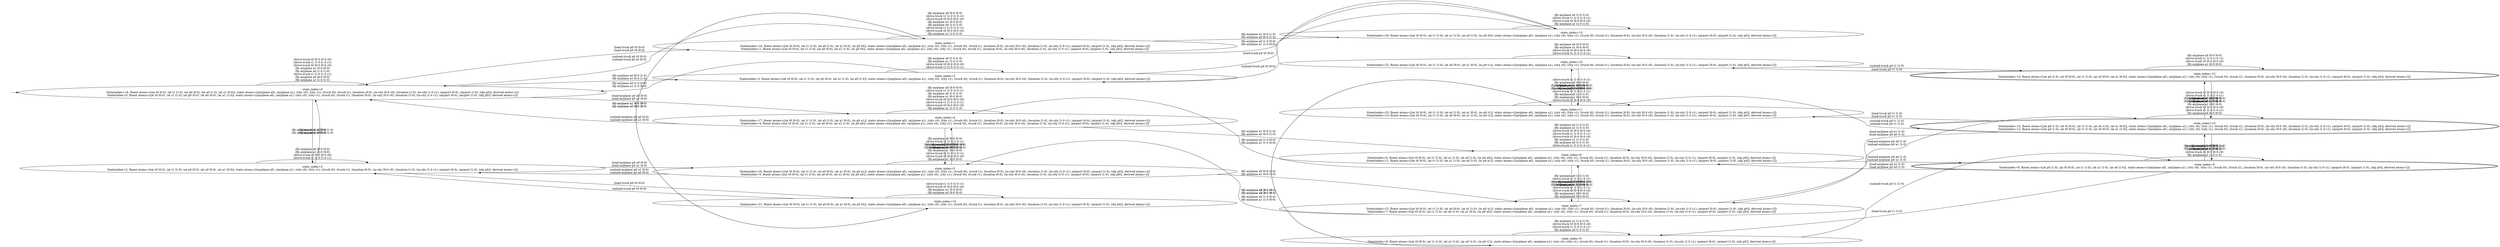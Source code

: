 digraph {
rankdir="LR"
s0[label="state_index=0
State(index=18, fluent atoms=[(at t0 l0-0), (at t1 l1-0), (at p0 l0-0), (at a0 l1-0), (at a1 l0-0)], static atoms=[(airplane a0), (airplane a1), (city c0), (city c1), (truck t0), (truck t1), (location l0-0), (in-city l0-0 c0), (location l1-0), (in-city l1-0 c1), (airport l0-0), (airport l1-0), (obj p0)], derived atoms=[])
State(index=0, fluent atoms=[(at t0 l0-0), (at t1 l1-0), (at p0 l0-0), (at a0 l0-0), (at a1 l1-0)], static atoms=[(airplane a0), (airplane a1), (city c0), (city c1), (truck t0), (truck t1), (location l0-0), (in-city l0-0 c0), (location l1-0), (in-city l1-0 c1), (airport l0-0), (airport l1-0), (obj p0)], derived atoms=[])
"]
s1[label="state_index=1
State(index=19, fluent atoms=[(at t0 l0-0), (at t1 l1-0), (at a0 l1-0), (at a1 l0-0), (in p0 t0)], static atoms=[(airplane a0), (airplane a1), (city c0), (city c1), (truck t0), (truck t1), (location l0-0), (in-city l0-0 c0), (location l1-0), (in-city l1-0 c1), (airport l0-0), (airport l1-0), (obj p0)], derived atoms=[])
State(index=1, fluent atoms=[(at t0 l0-0), (at t1 l1-0), (at a0 l0-0), (at a1 l1-0), (in p0 t0)], static atoms=[(airplane a0), (airplane a1), (city c0), (city c1), (truck t0), (truck t1), (location l0-0), (in-city l0-0 c0), (location l1-0), (in-city l1-0 c1), (airport l0-0), (airport l1-0), (obj p0)], derived atoms=[])
"]
s2[label="state_index=2
State(index=2, fluent atoms=[(at t0 l0-0), (at t1 l1-0), (at p0 l0-0), (at a0 l0-0), (at a1 l0-0)], static atoms=[(airplane a0), (airplane a1), (city c0), (city c1), (truck t0), (truck t1), (location l0-0), (in-city l0-0 c0), (location l1-0), (in-city l1-0 c1), (airport l0-0), (airport l1-0), (obj p0)], derived atoms=[])
"]
s3[label="state_index=3
State(index=3, fluent atoms=[(at t0 l0-0), (at t1 l1-0), (at p0 l0-0), (at a1 l1-0), (at a0 l1-0)], static atoms=[(airplane a0), (airplane a1), (city c0), (city c1), (truck t0), (truck t1), (location l0-0), (in-city l0-0 c0), (location l1-0), (in-city l1-0 c1), (airport l0-0), (airport l1-0), (obj p0)], derived atoms=[])
"]
s4[label="state_index=4
State(index=17, fluent atoms=[(at t0 l0-0), (at t1 l1-0), (at a0 l1-0), (at a1 l0-0), (in p0 a1)], static atoms=[(airplane a0), (airplane a1), (city c0), (city c1), (truck t0), (truck t1), (location l0-0), (in-city l0-0 c0), (location l1-0), (in-city l1-0 c1), (airport l0-0), (airport l1-0), (obj p0)], derived atoms=[])
State(index=4, fluent atoms=[(at t0 l0-0), (at t1 l1-0), (at a0 l0-0), (at a1 l1-0), (in p0 a0)], static atoms=[(airplane a0), (airplane a1), (city c0), (city c1), (truck t0), (truck t1), (location l0-0), (in-city l0-0 c0), (location l1-0), (in-city l1-0 c1), (airport l0-0), (airport l1-0), (obj p0)], derived atoms=[])
"]
s5[label="state_index=5
State(index=16, fluent atoms=[(at t0 l0-0), (at t1 l1-0), (at a0 l0-0), (at a1 l0-0), (in p0 a1)], static atoms=[(airplane a0), (airplane a1), (city c0), (city c1), (truck t0), (truck t1), (location l0-0), (in-city l0-0 c0), (location l1-0), (in-city l1-0 c1), (airport l0-0), (airport l1-0), (obj p0)], derived atoms=[])
State(index=5, fluent atoms=[(at t0 l0-0), (at t1 l1-0), (at a0 l0-0), (at a1 l0-0), (in p0 a0)], static atoms=[(airplane a0), (airplane a1), (city c0), (city c1), (truck t0), (truck t1), (location l0-0), (in-city l0-0 c0), (location l1-0), (in-city l1-0 c1), (airport l0-0), (airport l1-0), (obj p0)], derived atoms=[])
"]
s6[label="state_index=6
State(index=6, fluent atoms=[(at t0 l0-0), (at t1 l1-0), (at a1 l1-0), (at a0 l1-0), (in p0 a0)], static atoms=[(airplane a0), (airplane a1), (city c0), (city c1), (truck t0), (truck t1), (location l0-0), (in-city l0-0 c0), (location l1-0), (in-city l1-0 c1), (airport l0-0), (airport l1-0), (obj p0)], derived atoms=[])
State(index=11, fluent atoms=[(at t0 l0-0), (at t1 l1-0), (at a1 l1-0), (at a0 l1-0), (in p0 a1)], static atoms=[(airplane a0), (airplane a1), (city c0), (city c1), (truck t0), (truck t1), (location l0-0), (in-city l0-0 c0), (location l1-0), (in-city l1-0 c1), (airport l0-0), (airport l1-0), (obj p0)], derived atoms=[])
"]
s7[label="state_index=7
State(index=15, fluent atoms=[(at t0 l0-0), (at t1 l1-0), (at a0 l0-0), (at a1 l1-0), (in p0 a1)], static atoms=[(airplane a0), (airplane a1), (city c0), (city c1), (truck t0), (truck t1), (location l0-0), (in-city l0-0 c0), (location l1-0), (in-city l1-0 c1), (airport l0-0), (airport l1-0), (obj p0)], derived atoms=[])
State(index=7, fluent atoms=[(at t0 l0-0), (at t1 l1-0), (at a0 l1-0), (at a1 l0-0), (in p0 a0)], static atoms=[(airplane a0), (airplane a1), (city c0), (city c1), (truck t0), (truck t1), (location l0-0), (in-city l0-0 c0), (location l1-0), (in-city l1-0 c1), (airport l0-0), (airport l1-0), (obj p0)], derived atoms=[])
"]
s8[peripheries=2,label="state_index=8
State(index=8, fluent atoms=[(at p0 l1-0), (at t0 l0-0), (at t1 l1-0), (at a1 l1-0), (at a0 l1-0)], static atoms=[(airplane a0), (airplane a1), (city c0), (city c1), (truck t0), (truck t1), (location l0-0), (in-city l0-0 c0), (location l1-0), (in-city l1-0 c1), (airport l0-0), (airport l1-0), (obj p0)], derived atoms=[])
"]
s9[label="state_index=9
State(index=9, fluent atoms=[(at t0 l0-0), (at t1 l1-0), (at a1 l1-0), (at a0 l1-0), (in p0 t1)], static atoms=[(airplane a0), (airplane a1), (city c0), (city c1), (truck t0), (truck t1), (location l0-0), (in-city l0-0 c0), (location l1-0), (in-city l1-0 c1), (airport l0-0), (airport l1-0), (obj p0)], derived atoms=[])
"]
s10[peripheries=2,label="state_index=10
State(index=10, fluent atoms=[(at p0 l1-0), (at t0 l0-0), (at t1 l1-0), (at a0 l1-0), (at a1 l0-0)], static atoms=[(airplane a0), (airplane a1), (city c0), (city c1), (truck t0), (truck t1), (location l0-0), (in-city l0-0 c0), (location l1-0), (in-city l1-0 c1), (airport l0-0), (airport l1-0), (obj p0)], derived atoms=[])
State(index=12, fluent atoms=[(at p0 l1-0), (at t0 l0-0), (at t1 l1-0), (at a0 l0-0), (at a1 l1-0)], static atoms=[(airplane a0), (airplane a1), (city c0), (city c1), (truck t0), (truck t1), (location l0-0), (in-city l0-0 c0), (location l1-0), (in-city l1-0 c1), (airport l0-0), (airport l1-0), (obj p0)], derived atoms=[])
"]
s11[label="state_index=11
State(index=23, fluent atoms=[(at t0 l0-0), (at t1 l1-0), (at a0 l1-0), (at a1 l0-0), (in p0 t1)], static atoms=[(airplane a0), (airplane a1), (city c0), (city c1), (truck t0), (truck t1), (location l0-0), (in-city l0-0 c0), (location l1-0), (in-city l1-0 c1), (airport l0-0), (airport l1-0), (obj p0)], derived atoms=[])
State(index=13, fluent atoms=[(at t0 l0-0), (at t1 l1-0), (at a0 l0-0), (at a1 l1-0), (in p0 t1)], static atoms=[(airplane a0), (airplane a1), (city c0), (city c1), (truck t0), (truck t1), (location l0-0), (in-city l0-0 c0), (location l1-0), (in-city l1-0 c1), (airport l0-0), (airport l1-0), (obj p0)], derived atoms=[])
"]
s12[peripheries=2,label="state_index=12
State(index=14, fluent atoms=[(at p0 l1-0), (at t0 l0-0), (at t1 l1-0), (at a0 l0-0), (at a1 l0-0)], static atoms=[(airplane a0), (airplane a1), (city c0), (city c1), (truck t0), (truck t1), (location l0-0), (in-city l0-0 c0), (location l1-0), (in-city l1-0 c1), (airport l0-0), (airport l1-0), (obj p0)], derived atoms=[])
"]
s13[label="state_index=13
State(index=20, fluent atoms=[(at t0 l0-0), (at t1 l1-0), (at a1 l1-0), (at a0 l1-0), (in p0 t0)], static atoms=[(airplane a0), (airplane a1), (city c0), (city c1), (truck t0), (truck t1), (location l0-0), (in-city l0-0 c0), (location l1-0), (in-city l1-0 c1), (airport l0-0), (airport l1-0), (obj p0)], derived atoms=[])
"]
s14[label="state_index=14
State(index=21, fluent atoms=[(at t0 l0-0), (at t1 l1-0), (at a0 l0-0), (at a1 l0-0), (in p0 t0)], static atoms=[(airplane a0), (airplane a1), (city c0), (city c1), (truck t0), (truck t1), (location l0-0), (in-city l0-0 c0), (location l1-0), (in-city l1-0 c1), (airport l0-0), (airport l1-0), (obj p0)], derived atoms=[])
"]
s15[label="state_index=15
State(index=22, fluent atoms=[(at t0 l0-0), (at t1 l1-0), (at a0 l0-0), (at a1 l0-0), (in p0 t1)], static atoms=[(airplane a0), (airplane a1), (city c0), (city c1), (truck t0), (truck t1), (location l0-0), (in-city l0-0 c0), (location l1-0), (in-city l1-0 c1), (airport l0-0), (airport l1-0), (obj p0)], derived atoms=[])
"]
Dangling [ label = "", style = invis ]
{ rank = same; Dangling }
Dangling -> s0
{ rank = same; s13}
{ rank = same; s1,s3,s14}
{ rank = same; s0,s2}
{ rank = same; s4,s5}
{ rank = same; s6,s7,s9,s11,s15}
{ rank = same; s8,s10,s12}
s0->s0 [label="(drive-truck t0 l0-0 l0-0 c0)
(drive-truck t1 l1-0 l1-0 c1)
(drive-truck t0 l0-0 l0-0 c0)
(fly-airplane a1 l0-0 l0-0)
(fly-airplane a0 l1-0 l1-0)
(drive-truck t1 l1-0 l1-0 c1)
(fly-airplane a0 l0-0 l0-0)
(fly-airplane a1 l1-0 l1-0)
"]
s0->s1 [label="(load-truck p0 t0 l0-0)
(load-truck p0 t0 l0-0)
"]
s0->s2 [label="(fly-airplane a1 l1-0 l0-0)
(fly-airplane a0 l1-0 l0-0)
"]
s0->s3 [label="(fly-airplane a0 l0-0 l1-0)
(fly-airplane a1 l0-0 l1-0)
"]
s0->s4 [label="(load-airplane p0 a0 l0-0)
(load-airplane p0 a1 l0-0)
"]
s1->s0 [label="(unload-truck p0 t0 l0-0)
(unload-truck p0 t0 l0-0)
"]
s1->s1 [label="(fly-airplane a0 l0-0 l0-0)
(drive-truck t1 l1-0 l1-0 c1)
(drive-truck t0 l0-0 l0-0 c0)
(fly-airplane a1 l0-0 l0-0)
(fly-airplane a0 l1-0 l1-0)
(drive-truck t1 l1-0 l1-0 c1)
(drive-truck t0 l0-0 l0-0 c0)
(fly-airplane a1 l1-0 l1-0)
"]
s1->s13 [label="(fly-airplane a1 l0-0 l1-0)
(fly-airplane a0 l0-0 l1-0)
"]
s1->s14 [label="(fly-airplane a1 l1-0 l0-0)
(fly-airplane a0 l1-0 l0-0)
"]
s2->s0 [label="(fly-airplane a1 l0-0 l1-0)
(fly-airplane a0 l0-0 l1-0)
"]
s2->s2 [label="(fly-airplane a0 l0-0 l0-0)
(fly-airplane a1 l0-0 l0-0)
(drive-truck t0 l0-0 l0-0 c0)
(drive-truck t1 l1-0 l1-0 c1)
"]
s2->s5 [label="(load-airplane p0 a0 l0-0)
(load-airplane p0 a1 l0-0)
"]
s2->s14 [label="(load-truck p0 t0 l0-0)
"]
s3->s0 [label="(fly-airplane a0 l1-0 l0-0)
(fly-airplane a1 l1-0 l0-0)
"]
s3->s3 [label="(fly-airplane a0 l1-0 l1-0)
(fly-airplane a1 l1-0 l1-0)
(drive-truck t0 l0-0 l0-0 c0)
(drive-truck t1 l1-0 l1-0 c1)
"]
s3->s13 [label="(load-truck p0 t0 l0-0)
"]
s4->s0 [label="(unload-airplane p0 a0 l0-0)
(unload-airplane p0 a1 l0-0)
"]
s4->s4 [label="(fly-airplane a0 l0-0 l0-0)
(drive-truck t1 l1-0 l1-0 c1)
(fly-airplane a0 l1-0 l1-0)
(fly-airplane a1 l0-0 l0-0)
(drive-truck t0 l0-0 l0-0 c0)
(drive-truck t1 l1-0 l1-0 c1)
(drive-truck t0 l0-0 l0-0 c0)
(fly-airplane a1 l1-0 l1-0)
"]
s4->s5 [label="(fly-airplane a0 l1-0 l0-0)
(fly-airplane a1 l1-0 l0-0)
"]
s4->s6 [label="(fly-airplane a1 l0-0 l1-0)
(fly-airplane a0 l0-0 l1-0)
"]
s5->s2 [label="(unload-airplane p0 a1 l0-0)
(unload-airplane p0 a0 l0-0)
"]
s5->s4 [label="(fly-airplane a0 l0-0 l1-0)
(fly-airplane a1 l0-0 l1-0)
"]
s5->s5 [label="(fly-airplane a0 l0-0 l0-0)
(drive-truck t1 l1-0 l1-0 c1)
(drive-truck t0 l0-0 l0-0 c0)
(fly-airplane a0 l0-0 l0-0)
(fly-airplane a1 l0-0 l0-0)
(drive-truck t1 l1-0 l1-0 c1)
(drive-truck t0 l0-0 l0-0 c0)
(fly-airplane a1 l0-0 l0-0)
"]
s5->s7 [label="(fly-airplane a0 l0-0 l1-0)
(fly-airplane a1 l0-0 l1-0)
"]
s6->s4 [label="(fly-airplane a0 l1-0 l0-0)
(fly-airplane a1 l1-0 l0-0)
"]
s6->s6 [label="(fly-airplane a0 l1-0 l1-0)
(fly-airplane a1 l1-0 l1-0)
(drive-truck t0 l0-0 l0-0 c0)
(drive-truck t1 l1-0 l1-0 c1)
(drive-truck t0 l0-0 l0-0 c0)
(fly-airplane a1 l1-0 l1-0)
(fly-airplane a0 l1-0 l1-0)
(drive-truck t1 l1-0 l1-0 c1)
"]
s6->s7 [label="(fly-airplane a1 l1-0 l0-0)
(fly-airplane a0 l1-0 l0-0)
"]
s6->s8 [label="(unload-airplane p0 a0 l1-0)
(unload-airplane p0 a1 l1-0)
"]
s7->s5 [label="(fly-airplane a0 l1-0 l0-0)
(fly-airplane a1 l1-0 l0-0)
"]
s7->s6 [label="(fly-airplane a0 l0-0 l1-0)
(fly-airplane a1 l0-0 l1-0)
"]
s7->s7 [label="(fly-airplane a0 l1-0 l1-0)
(drive-truck t1 l1-0 l1-0 c1)
(drive-truck t0 l0-0 l0-0 c0)
(fly-airplane a1 l1-0 l1-0)
(drive-truck t1 l1-0 l1-0 c1)
(drive-truck t0 l0-0 l0-0 c0)
(fly-airplane a1 l0-0 l0-0)
(fly-airplane a0 l0-0 l0-0)
"]
s7->s10 [label="(unload-airplane p0 a0 l1-0)
(unload-airplane p0 a1 l1-0)
"]
s8->s6 [label="(load-airplane p0 a1 l1-0)
(load-airplane p0 a0 l1-0)
"]
s8->s8 [label="(drive-truck t1 l1-0 l1-0 c1)
(fly-airplane a0 l1-0 l1-0)
(drive-truck t0 l0-0 l0-0 c0)
(fly-airplane a1 l1-0 l1-0)
"]
s8->s9 [label="(load-truck p0 t1 l1-0)
"]
s8->s10 [label="(fly-airplane a1 l1-0 l0-0)
(fly-airplane a0 l1-0 l0-0)
"]
s9->s8 [label="(unload-truck p0 t1 l1-0)
"]
s9->s9 [label="(fly-airplane a1 l1-0 l1-0)
(drive-truck t0 l0-0 l0-0 c0)
(drive-truck t1 l1-0 l1-0 c1)
(fly-airplane a0 l1-0 l1-0)
"]
s9->s11 [label="(fly-airplane a1 l1-0 l0-0)
(fly-airplane a0 l1-0 l0-0)
"]
s10->s7 [label="(load-airplane p0 a1 l1-0)
(load-airplane p0 a0 l1-0)
"]
s10->s8 [label="(fly-airplane a0 l0-0 l1-0)
(fly-airplane a1 l0-0 l1-0)
"]
s10->s10 [label="(drive-truck t0 l0-0 l0-0 c0)
(drive-truck t1 l1-0 l1-0 c1)
(fly-airplane a1 l1-0 l1-0)
(fly-airplane a0 l1-0 l1-0)
(fly-airplane a1 l0-0 l0-0)
(drive-truck t0 l0-0 l0-0 c0)
(drive-truck t1 l1-0 l1-0 c1)
(fly-airplane a0 l0-0 l0-0)
"]
s10->s11 [label="(load-truck p0 t1 l1-0)
(load-truck p0 t1 l1-0)
"]
s10->s12 [label="(fly-airplane a0 l1-0 l0-0)
(fly-airplane a1 l1-0 l0-0)
"]
s11->s9 [label="(fly-airplane a0 l0-0 l1-0)
(fly-airplane a1 l0-0 l1-0)
"]
s11->s10 [label="(unload-truck p0 t1 l1-0)
(unload-truck p0 t1 l1-0)
"]
s11->s11 [label="(drive-truck t1 l1-0 l1-0 c1)
(fly-airplane a0 l0-0 l0-0)
(fly-airplane a1 l1-0 l1-0)
(drive-truck t0 l0-0 l0-0 c0)
(drive-truck t1 l1-0 l1-0 c1)
(fly-airplane a0 l1-0 l1-0)
(fly-airplane a1 l0-0 l0-0)
(drive-truck t0 l0-0 l0-0 c0)
"]
s11->s15 [label="(fly-airplane a1 l1-0 l0-0)
(fly-airplane a0 l1-0 l0-0)
"]
s12->s10 [label="(fly-airplane a0 l0-0 l1-0)
(fly-airplane a1 l0-0 l1-0)
"]
s12->s12 [label="(fly-airplane a0 l0-0 l0-0)
(drive-truck t1 l1-0 l1-0 c1)
(drive-truck t0 l0-0 l0-0 c0)
(fly-airplane a1 l0-0 l0-0)
"]
s12->s15 [label="(load-truck p0 t1 l1-0)
"]
s13->s1 [label="(fly-airplane a0 l1-0 l0-0)
(fly-airplane a1 l1-0 l0-0)
"]
s13->s3 [label="(unload-truck p0 t0 l0-0)
"]
s13->s13 [label="(fly-airplane a0 l1-0 l1-0)
(drive-truck t1 l1-0 l1-0 c1)
(drive-truck t0 l0-0 l0-0 c0)
(fly-airplane a1 l1-0 l1-0)
"]
s14->s1 [label="(fly-airplane a1 l0-0 l1-0)
(fly-airplane a0 l0-0 l1-0)
"]
s14->s2 [label="(unload-truck p0 t0 l0-0)
"]
s14->s14 [label="(drive-truck t1 l1-0 l1-0 c1)
(drive-truck t0 l0-0 l0-0 c0)
(fly-airplane a1 l0-0 l0-0)
(fly-airplane a0 l0-0 l0-0)
"]
s15->s11 [label="(fly-airplane a0 l0-0 l1-0)
(fly-airplane a1 l0-0 l1-0)
"]
s15->s12 [label="(unload-truck p0 t1 l1-0)
"]
s15->s15 [label="(fly-airplane a0 l0-0 l0-0)
(fly-airplane a1 l0-0 l0-0)
(drive-truck t0 l0-0 l0-0 c0)
(drive-truck t1 l1-0 l1-0 c1)
"]
}

